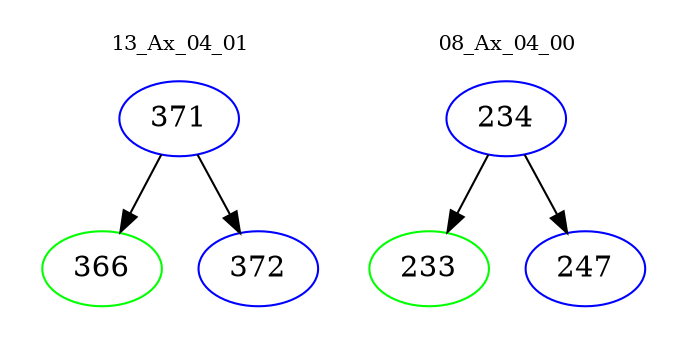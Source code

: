 digraph{
subgraph cluster_0 {
color = white
label = "13_Ax_04_01";
fontsize=10;
T0_371 [label="371", color="blue"]
T0_371 -> T0_366 [color="black"]
T0_366 [label="366", color="green"]
T0_371 -> T0_372 [color="black"]
T0_372 [label="372", color="blue"]
}
subgraph cluster_1 {
color = white
label = "08_Ax_04_00";
fontsize=10;
T1_234 [label="234", color="blue"]
T1_234 -> T1_233 [color="black"]
T1_233 [label="233", color="green"]
T1_234 -> T1_247 [color="black"]
T1_247 [label="247", color="blue"]
}
}
